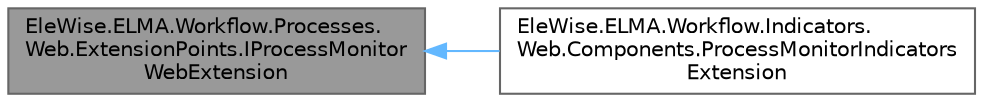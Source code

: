 digraph "EleWise.ELMA.Workflow.Processes.Web.ExtensionPoints.IProcessMonitorWebExtension"
{
 // LATEX_PDF_SIZE
  bgcolor="transparent";
  edge [fontname=Helvetica,fontsize=10,labelfontname=Helvetica,labelfontsize=10];
  node [fontname=Helvetica,fontsize=10,shape=box,height=0.2,width=0.4];
  rankdir="LR";
  Node1 [id="Node000001",label="EleWise.ELMA.Workflow.Processes.\lWeb.ExtensionPoints.IProcessMonitor\lWebExtension",height=0.2,width=0.4,color="gray40", fillcolor="grey60", style="filled", fontcolor="black",tooltip="Точка расширения для отображения дополнительной информации на страницах монитора процессов"];
  Node1 -> Node2 [id="edge1_Node000001_Node000002",dir="back",color="steelblue1",style="solid",tooltip=" "];
  Node2 [id="Node000002",label="EleWise.ELMA.Workflow.Indicators.\lWeb.Components.ProcessMonitorIndicators\lExtension",height=0.2,width=0.4,color="gray40", fillcolor="white", style="filled",URL="$class_ele_wise_1_1_e_l_m_a_1_1_workflow_1_1_indicators_1_1_web_1_1_components_1_1_process_monitor_indicators_extension.html",tooltip=" "];
}
